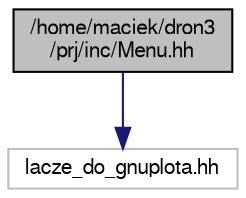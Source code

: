 digraph "/home/maciek/dron3/prj/inc/Menu.hh"
{
 // LATEX_PDF_SIZE
  edge [fontname="FreeSans",fontsize="10",labelfontname="FreeSans",labelfontsize="10"];
  node [fontname="FreeSans",fontsize="10",shape=record];
  Node1 [label="/home/maciek/dron3\l/prj/inc/Menu.hh",height=0.2,width=0.4,color="black", fillcolor="grey75", style="filled", fontcolor="black",tooltip="Ten plik zawiera funkcje pomocnicza."];
  Node1 -> Node2 [color="midnightblue",fontsize="10",style="solid",fontname="FreeSans"];
  Node2 [label="lacze_do_gnuplota.hh",height=0.2,width=0.4,color="grey75", fillcolor="white", style="filled",tooltip=" "];
}
